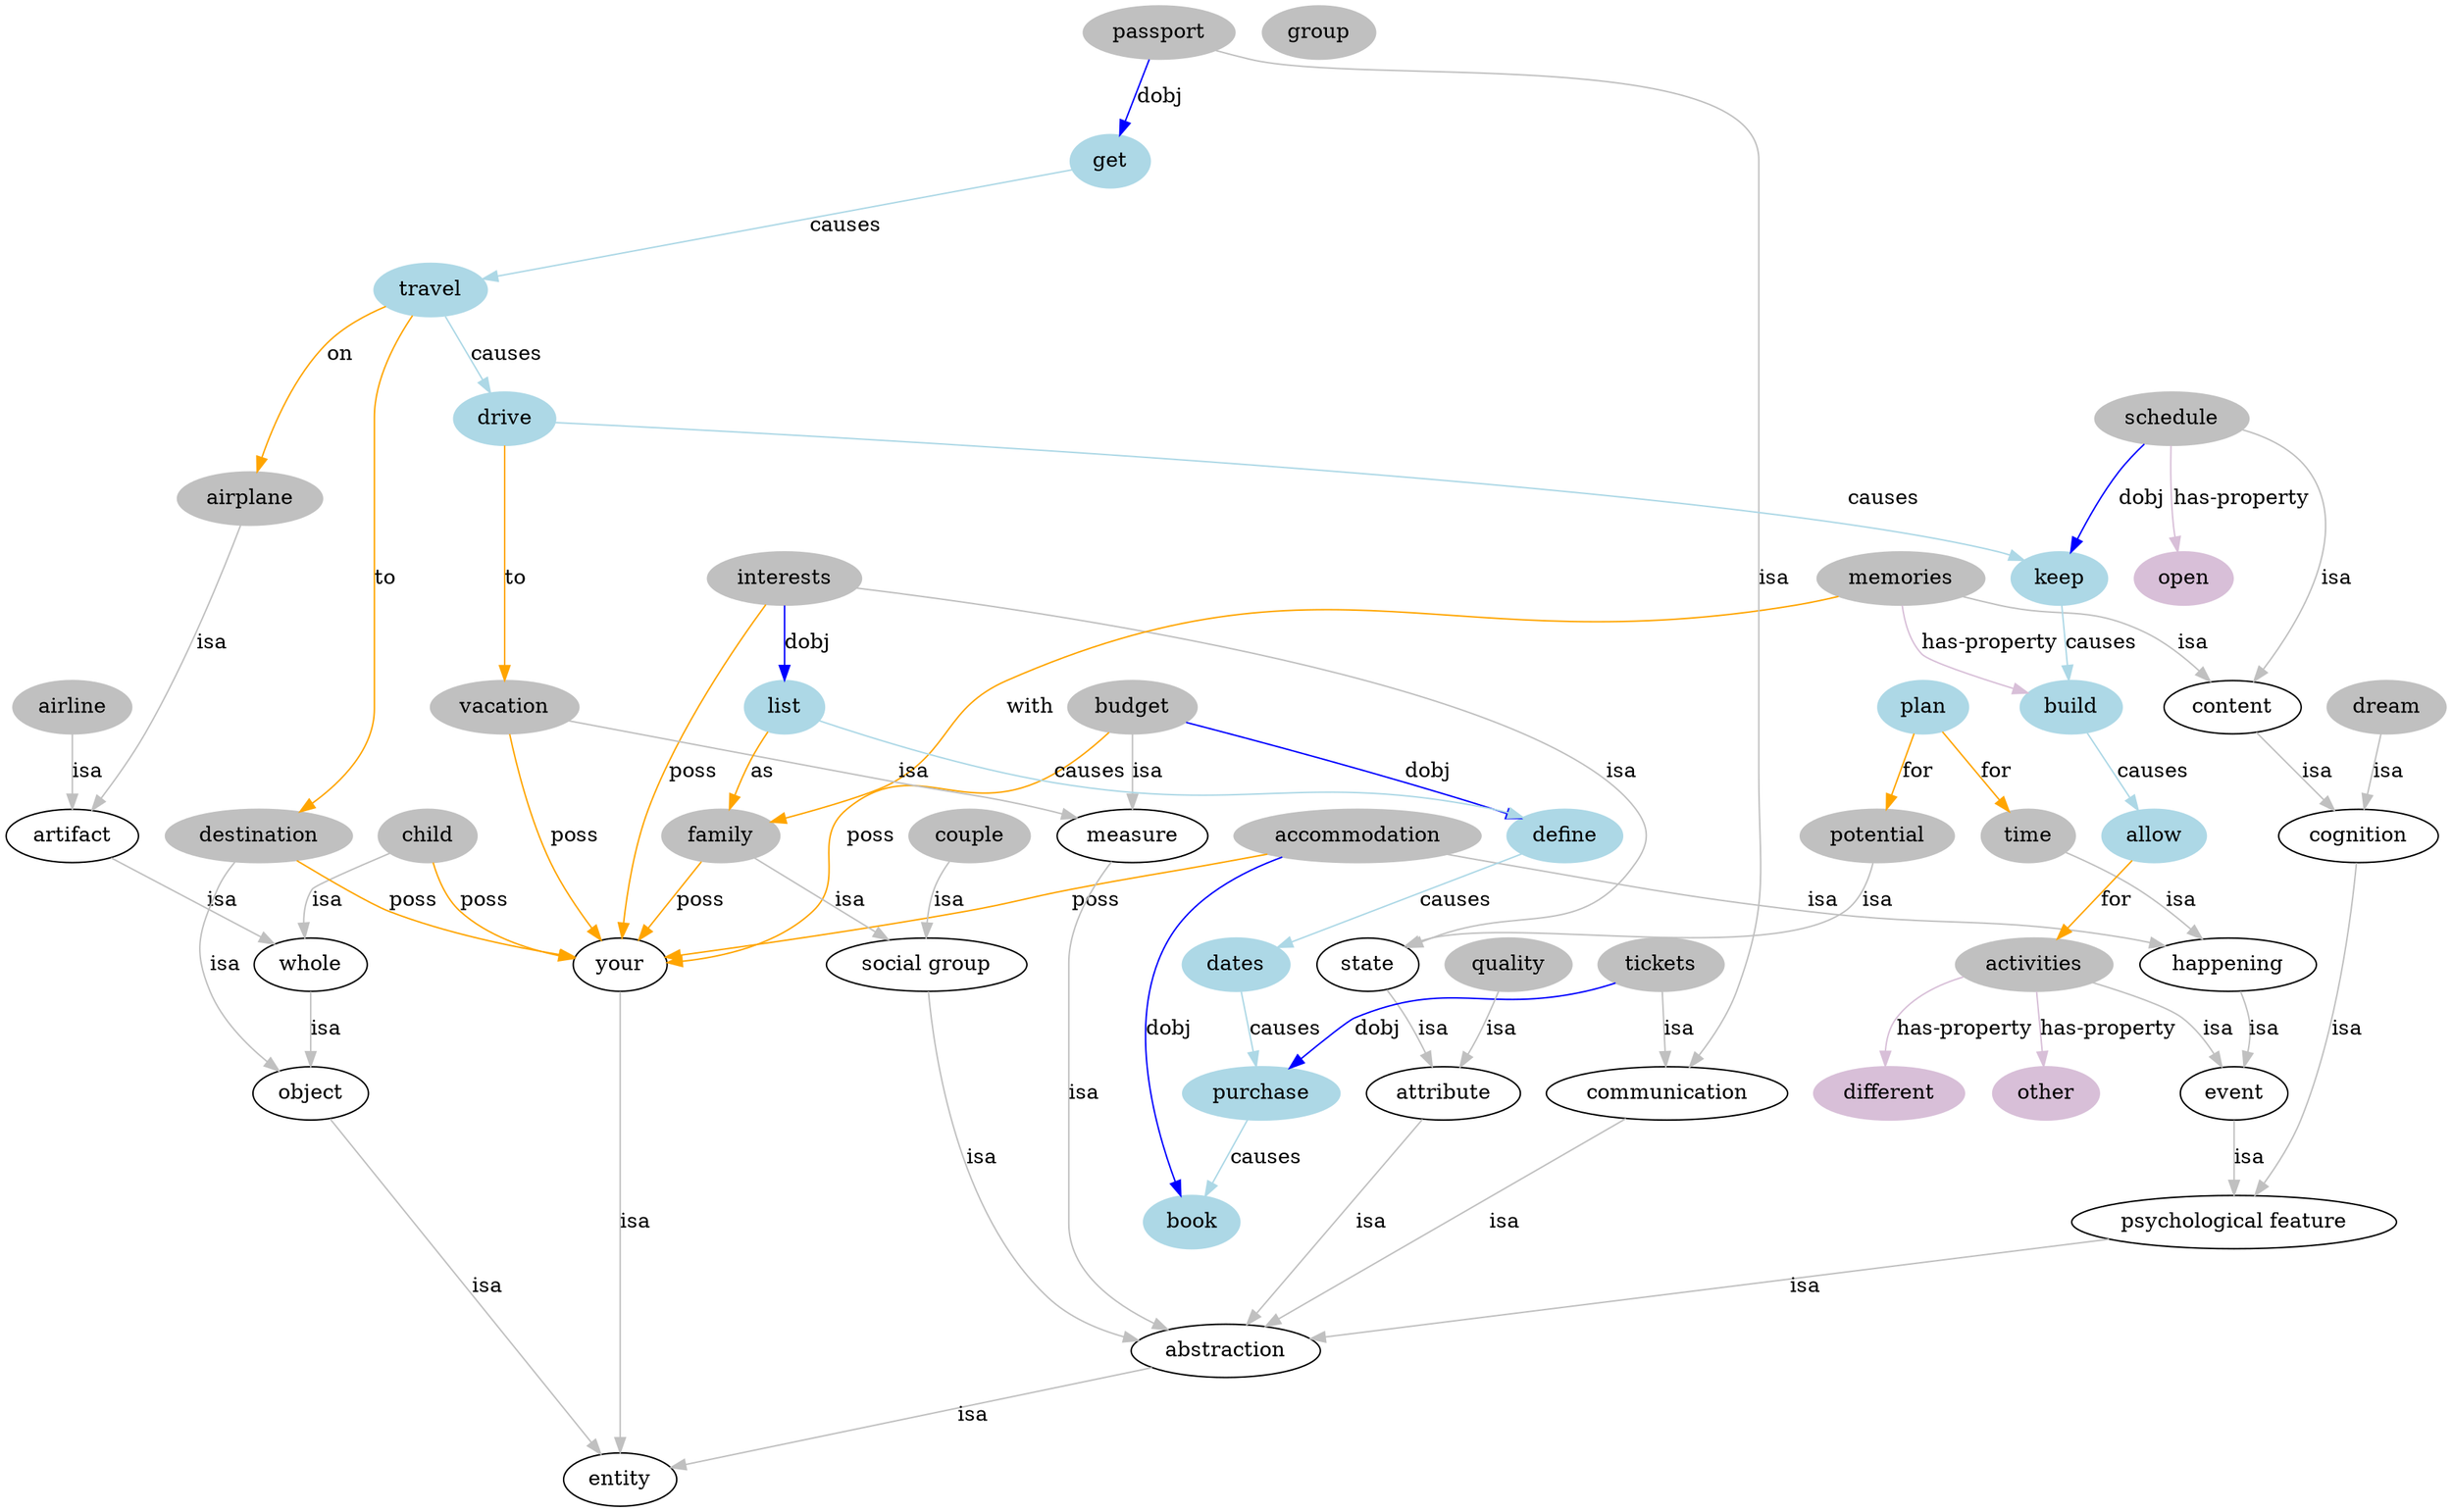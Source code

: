 digraph typehierarchy {
"your" -> "entity" [label = "isa"  color = "grey"]
"accommodation" -> "happening" [label = "isa"  color = "grey"]
"activities" -> "event" [label = "isa"  color = "grey"]
"object" -> "entity" [label = "isa"  color = "grey"]
"airline" -> "artifact" [label = "isa"  color = "grey"]
"airplane" -> "artifact" [label = "isa"  color = "grey"]
"budget" -> "measure" [label = "isa"  color = "grey"]
"child" -> "whole" [label = "isa"  color = "grey"]
"social group" -> "abstraction" [label = "isa"  color = "grey"]
"couple" -> "social group" [label = "isa"  color = "grey"]
"destination" -> "object" [label = "isa"  color = "grey"]
"dream" -> "cognition" [label = "isa"  color = "grey"]
"family" -> "social group" [label = "isa"  color = "grey"]
"interests" -> "state" [label = "isa"  color = "grey"]
"memories" -> "content" [label = "isa"  color = "grey"]
"passport" -> "communication" [label = "isa"  color = "grey"]
"potential" -> "state" [label = "isa"  color = "grey"]
"schedule" -> "content" [label = "isa"  color = "grey"]
"tickets" -> "communication" [label = "isa"  color = "grey"]
"time" -> "happening" [label = "isa"  color = "grey"]
"vacation" -> "measure" [label = "isa"  color = "grey"]
"quality" -> "attribute" [label = "isa"  color = "grey"]
"communication" -> "abstraction" [label = "isa"  color = "grey"]
"content" -> "cognition" [label = "isa"  color = "grey"]
"state" -> "attribute" [label = "isa"  color = "grey"]
"attribute" -> "abstraction" [label = "isa"  color = "grey"]
"cognition" -> "psychological feature" [label = "isa"  color = "grey"]
"measure" -> "abstraction" [label = "isa"  color = "grey"]
"artifact" -> "whole" [label = "isa"  color = "grey"]
"whole" -> "object" [label = "isa"  color = "grey"]
"happening" -> "event" [label = "isa"  color = "grey"]
"event" -> "psychological feature" [label = "isa"  color = "grey"]
"psychological feature" -> "abstraction" [label = "isa"  color = "grey"]
"abstraction" -> "entity" [label = "isa"  color = "grey"]
"build" -> "allow" [label = "causes"  color = "lightblue"]
"dates" -> "purchase" [label = "causes"  color = "lightblue"]
"define" -> "dates" [label = "causes"  color = "lightblue"]
"drive" -> "keep" [label = "causes"  color = "lightblue"]
"get" -> "travel" [label = "causes"  color = "lightblue"]
"keep" -> "build" [label = "causes"  color = "lightblue"]
"list" -> "define" [label = "causes"  color = "lightblue"]
"purchase" -> "book" [label = "causes"  color = "lightblue"]
"travel" -> "drive" [label = "causes"  color = "lightblue"]
"interests" -> "list" [label = "dobj"  color = "blue"]
"budget" -> "define" [label = "dobj"  color = "blue"]
"tickets" -> "purchase" [label = "dobj"  color = "blue"]
"accommodation" -> "book" [label = "dobj"  color = "blue"]
"passport" -> "get" [label = "dobj"  color = "blue"]
"schedule" -> "keep" [label = "dobj"  color = "blue"]
"list" -> "family" [label = "as"  color = "orange"]
"interests" -> "your" [label = "poss"  color = "orange"]
"plan" -> "potential" [label = "for"  color = "orange"]
"budget" -> "your" [label = "poss"  color = "orange"]
"accommodation" -> "your" [label = "poss"  color = "orange"]
"child" -> "your" [label = "poss"  color = "orange"]
"travel" -> "airplane" [label = "on"  color = "orange"]
"destination" -> "your" [label = "poss"  color = "orange"]
"travel" -> "destination" [label = "to"  color = "orange"]
"vacation" -> "your" [label = "poss"  color = "orange"]
"drive" -> "vacation" [label = "to"  color = "orange"]
"family" -> "your" [label = "poss"  color = "orange"]
"memories" -> "family" [label = "with"  color = "orange"]
"allow" -> "activities" [label = "for"  color = "orange"]
"plan" -> "time" [label = "for"  color = "orange"]
"activities" -> "other" [label = "has-property"  color = "thistle"]
"schedule" -> "open" [label = "has-property"  color = "thistle"]
"memories" -> "build" [label = "has-property"  color = "thistle"]
"activities" -> "different" [label = "has-property"  color = "thistle"]
"vacation"[color = "grey"  style = "filled"]
"time"[color = "grey"  style = "filled"]
"tickets"[color = "grey"  style = "filled"]
"schedule"[color = "grey"  style = "filled"]
"quality"[color = "grey"  style = "filled"]
"potential"[color = "grey"  style = "filled"]
"passport"[color = "grey"  style = "filled"]
"memories"[color = "grey"  style = "filled"]
"interests"[color = "grey"  style = "filled"]
"group"[color = "grey"  style = "filled"]
"family"[color = "grey"  style = "filled"]
"dream"[color = "grey"  style = "filled"]
"destination"[color = "grey"  style = "filled"]
"couple"[color = "grey"  style = "filled"]
"child"[color = "grey"  style = "filled"]
"budget"[color = "grey"  style = "filled"]
"airplane"[color = "grey"  style = "filled"]
"airline"[color = "grey"  style = "filled"]
"activities"[color = "grey"  style = "filled"]
"accommodation"[color = "grey"  style = "filled"]
"travel"[color = "lightblue"  style = "filled"]
"purchase"[color = "lightblue"  style = "filled"]
"plan"[color = "lightblue"  style = "filled"]
"list"[color = "lightblue"  style = "filled"]
"keep"[color = "lightblue"  style = "filled"]
"get"[color = "lightblue"  style = "filled"]
"drive"[color = "lightblue"  style = "filled"]
"define"[color = "lightblue"  style = "filled"]
"dates"[color = "lightblue"  style = "filled"]
"build"[color = "lightblue"  style = "filled"]
"book"[color = "lightblue"  style = "filled"]
"allow"[color = "lightblue"  style = "filled"]
"other"[color = "thistle"  style = "filled"]
"open"[color = "thistle"  style = "filled"]
"different"[color = "thistle"  style = "filled"]
}